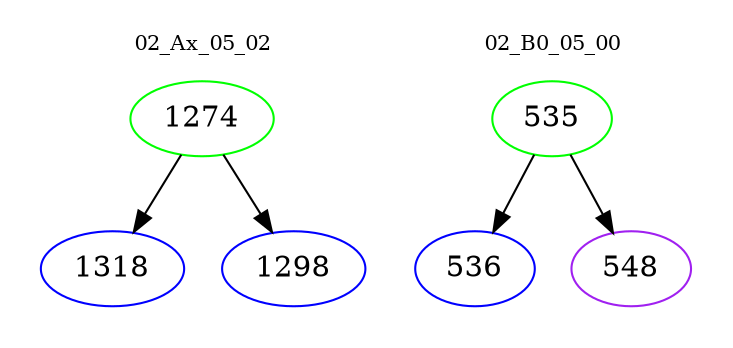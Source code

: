 digraph{
subgraph cluster_0 {
color = white
label = "02_Ax_05_02";
fontsize=10;
T0_1274 [label="1274", color="green"]
T0_1274 -> T0_1318 [color="black"]
T0_1318 [label="1318", color="blue"]
T0_1274 -> T0_1298 [color="black"]
T0_1298 [label="1298", color="blue"]
}
subgraph cluster_1 {
color = white
label = "02_B0_05_00";
fontsize=10;
T1_535 [label="535", color="green"]
T1_535 -> T1_536 [color="black"]
T1_536 [label="536", color="blue"]
T1_535 -> T1_548 [color="black"]
T1_548 [label="548", color="purple"]
}
}

